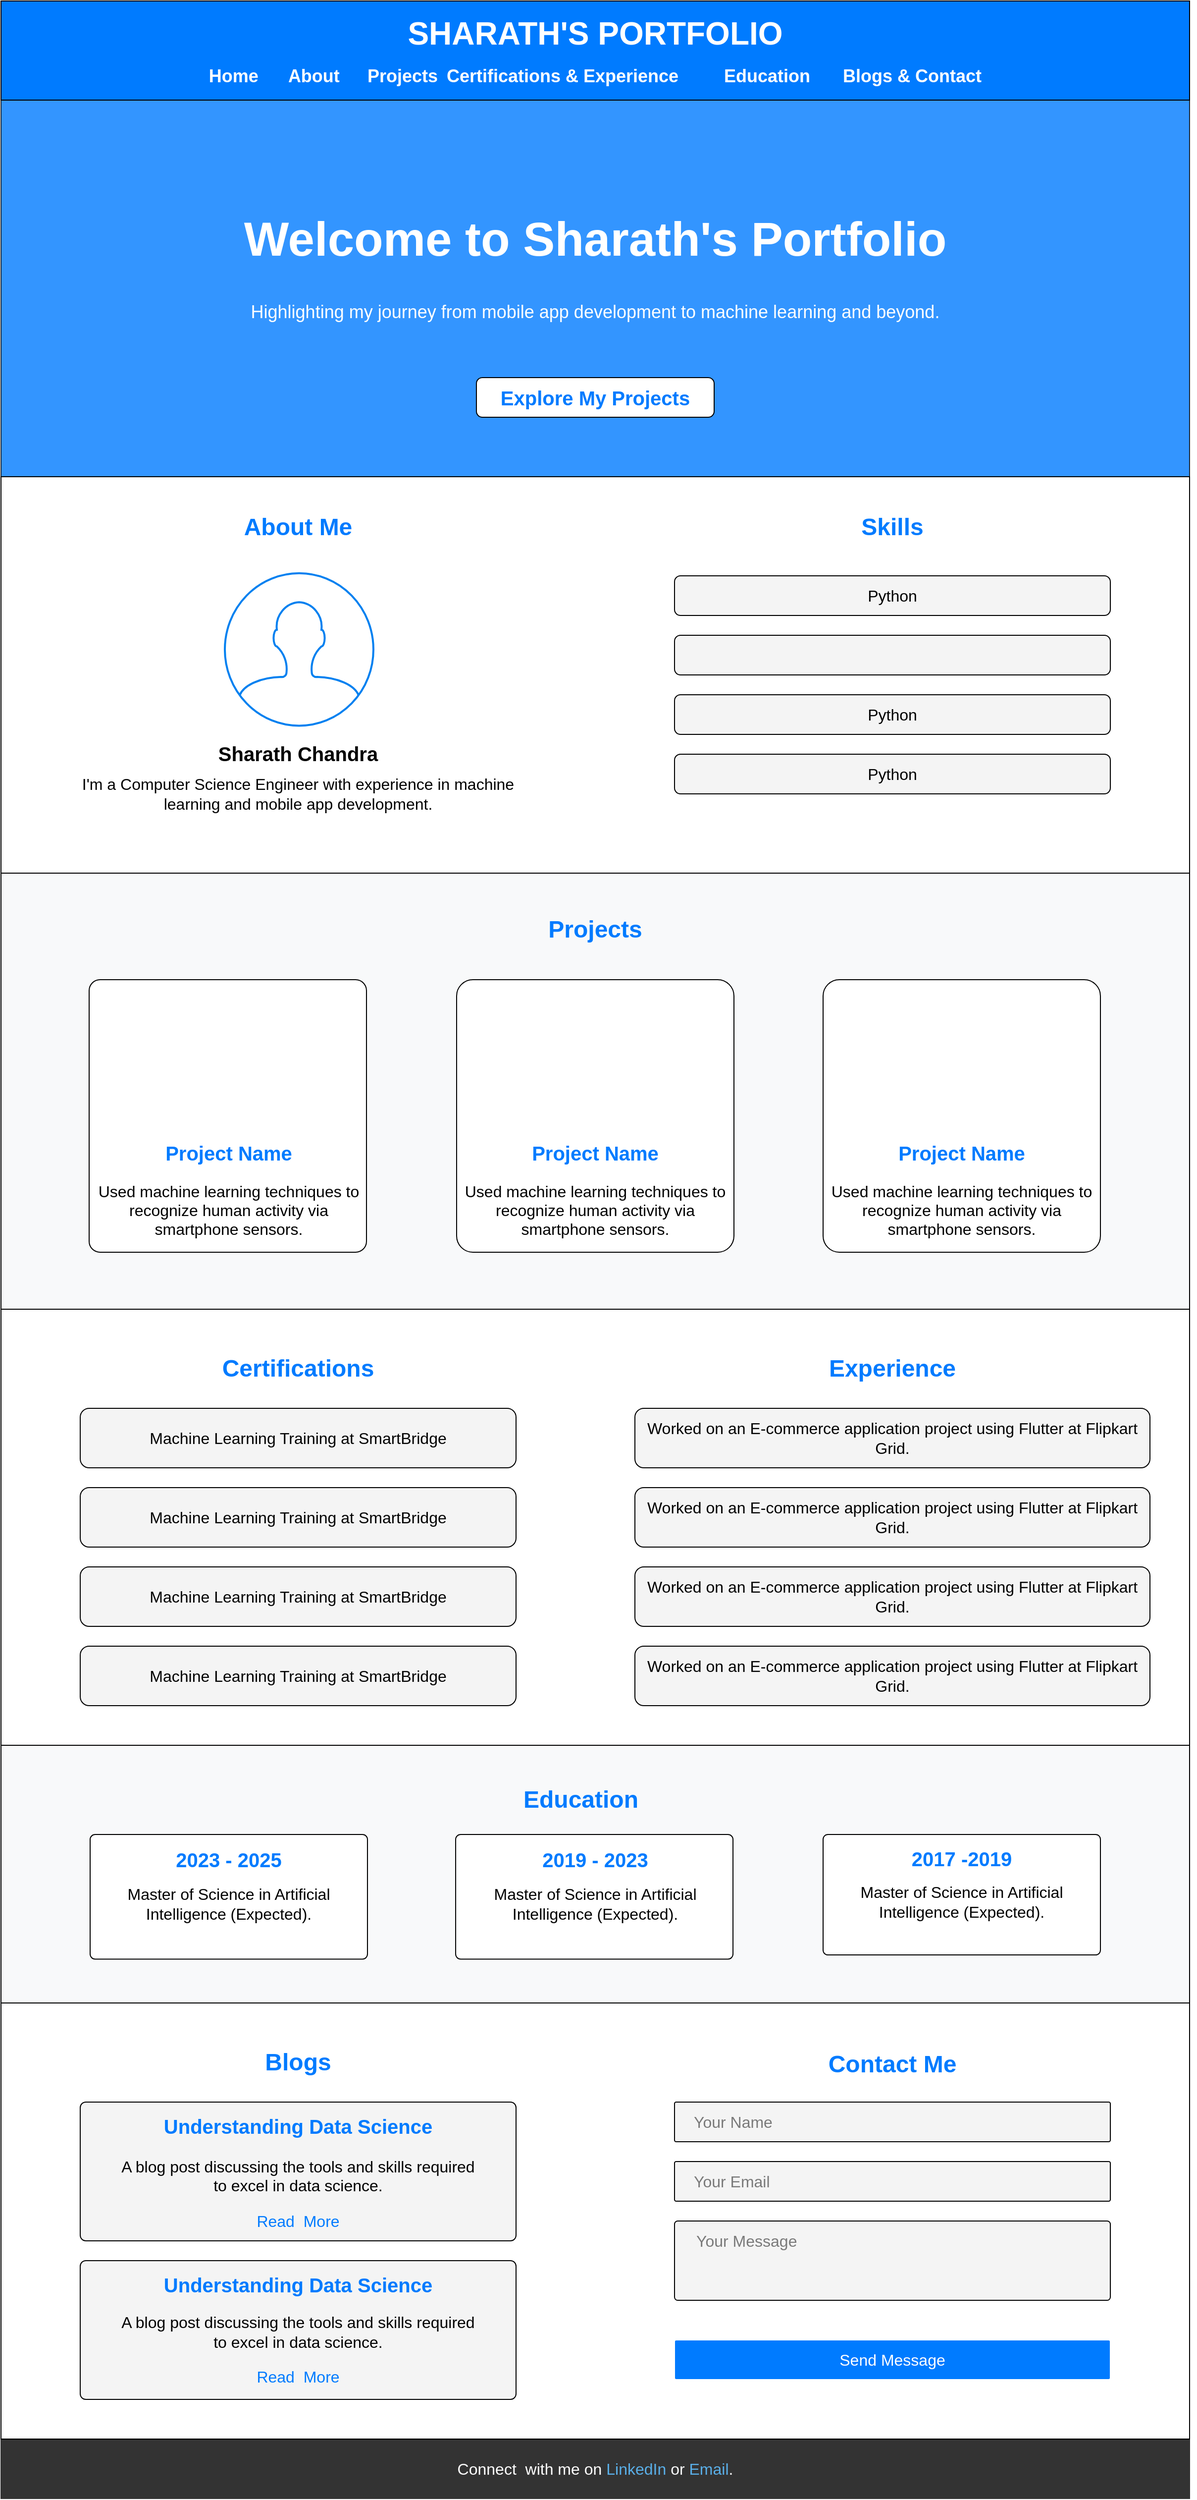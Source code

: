 <mxfile version="24.7.14">
  <diagram name="Page-1" id="jCGwE1LBPZgif49EneUD">
    <mxGraphModel dx="1224" dy="783" grid="0" gridSize="10" guides="1" tooltips="1" connect="1" arrows="1" fold="1" page="1" pageScale="1" pageWidth="1200" pageHeight="1920" math="0" shadow="0">
      <root>
        <mxCell id="0" />
        <mxCell id="1" parent="0" />
        <mxCell id="HLos1mIRZm7TwcqSez5J-84" value="" style="rounded=0;whiteSpace=wrap;html=1;strokeColor=#333333;fillColor=#333333;" vertex="1" parent="1">
          <mxGeometry y="2460" width="1200" height="60" as="geometry" />
        </mxCell>
        <mxCell id="HLos1mIRZm7TwcqSez5J-23" value="" style="rounded=0;whiteSpace=wrap;html=1;fillColor=#f8f9fa;" vertex="1" parent="1">
          <mxGeometry y="880" width="1200" height="440" as="geometry" />
        </mxCell>
        <mxCell id="HLos1mIRZm7TwcqSez5J-10" value="" style="rounded=0;whiteSpace=wrap;html=1;fillColor=#007BFF;opacity=80;" vertex="1" parent="1">
          <mxGeometry y="100" width="1200" height="380" as="geometry" />
        </mxCell>
        <mxCell id="nu3RnHburqwjy4xu8POM-5" value="&lt;p style=&quot;line-height: 50%;&quot;&gt;&lt;/p&gt;&lt;h1&gt;&lt;font color=&quot;#ffffff&quot; style=&quot;font-size: 48px;&quot;&gt;Welcome to Sharath&#39;s Portfolio&lt;/font&gt;&lt;/h1&gt;&lt;div style=&quot;line-height: 50%;&quot;&gt;&lt;font color=&quot;#ffffff&quot;&gt;&lt;br&gt;&lt;/font&gt;&lt;/div&gt;        &lt;p&gt;&lt;font color=&quot;#ffffff&quot; style=&quot;font-size: 18px;&quot;&gt;Highlighting my journey from mobile app development to machine learning and beyond.&lt;/font&gt;&lt;/p&gt;&lt;p&gt;&lt;font color=&quot;#ffffff&quot; style=&quot;font-size: 18px;&quot;&gt;&lt;br&gt;&lt;/font&gt;&lt;/p&gt;&lt;p&gt;&lt;font color=&quot;#ffffff&quot; style=&quot;font-size: 18px;&quot;&gt;&lt;br&gt;&lt;/font&gt;&lt;/p&gt;&lt;p&gt;&lt;/p&gt;" style="text;html=1;align=center;verticalAlign=middle;whiteSpace=wrap;rounded=0;" parent="1" vertex="1">
          <mxGeometry y="100" width="1200" height="400" as="geometry" />
        </mxCell>
        <mxCell id="HLos1mIRZm7TwcqSez5J-14" value="" style="rounded=0;whiteSpace=wrap;html=1;" vertex="1" parent="1">
          <mxGeometry y="480" width="1200" height="400" as="geometry" />
        </mxCell>
        <mxCell id="HLos1mIRZm7TwcqSez5J-13" value="" style="group" vertex="1" connectable="0" parent="1">
          <mxGeometry x="80" y="500" width="1040" height="320" as="geometry" />
        </mxCell>
        <mxCell id="HLos1mIRZm7TwcqSez5J-7" value="" style="rounded=1;whiteSpace=wrap;html=1;fillColor=#f4f4f4;" vertex="1" parent="HLos1mIRZm7TwcqSez5J-13">
          <mxGeometry x="600" y="260" width="440" height="40" as="geometry" />
        </mxCell>
        <mxCell id="Gbr0lDLeI2ae-f9VhBkv-12" value="&lt;font style=&quot;font-size: 16px;&quot;&gt;Python&lt;/font&gt;" style="text;html=1;align=center;verticalAlign=middle;whiteSpace=wrap;rounded=0;" parent="HLos1mIRZm7TwcqSez5J-13" vertex="1">
          <mxGeometry x="600" y="260" width="440" height="40" as="geometry" />
        </mxCell>
        <mxCell id="Gbr0lDLeI2ae-f9VhBkv-10" value="&lt;font style=&quot;font-size: 16px;&quot;&gt;Python&lt;/font&gt;" style="text;html=1;align=center;verticalAlign=middle;whiteSpace=wrap;rounded=0;" parent="HLos1mIRZm7TwcqSez5J-13" vertex="1">
          <mxGeometry x="600" y="140" width="440" height="40" as="geometry" />
        </mxCell>
        <mxCell id="HLos1mIRZm7TwcqSez5J-5" value="" style="rounded=1;whiteSpace=wrap;html=1;fillColor=#f4f4f4;" vertex="1" parent="HLos1mIRZm7TwcqSez5J-13">
          <mxGeometry x="600" y="140" width="440" height="40" as="geometry" />
        </mxCell>
        <mxCell id="HLos1mIRZm7TwcqSez5J-6" value="" style="rounded=1;whiteSpace=wrap;html=1;fillColor=#f4f4f4;" vertex="1" parent="HLos1mIRZm7TwcqSez5J-13">
          <mxGeometry x="600" y="200" width="440" height="40" as="geometry" />
        </mxCell>
        <mxCell id="Gbr0lDLeI2ae-f9VhBkv-11" value="&lt;font style=&quot;font-size: 16px;&quot;&gt;Python&lt;/font&gt;" style="text;html=1;align=center;verticalAlign=middle;whiteSpace=wrap;rounded=1;" parent="HLos1mIRZm7TwcqSez5J-13" vertex="1">
          <mxGeometry x="600" y="200" width="440" height="40" as="geometry" />
        </mxCell>
        <mxCell id="HLos1mIRZm7TwcqSez5J-3" value="" style="rounded=1;whiteSpace=wrap;html=1;fillColor=#f4f4f4;" vertex="1" parent="HLos1mIRZm7TwcqSez5J-13">
          <mxGeometry x="600" y="80" width="440" height="40" as="geometry" />
        </mxCell>
        <mxCell id="Gbr0lDLeI2ae-f9VhBkv-3" value="&lt;font style=&quot;font-size: 16px;&quot;&gt;Python&lt;/font&gt;" style="text;html=1;align=center;verticalAlign=middle;whiteSpace=wrap;rounded=1;labelBackgroundColor=none;labelBorderColor=none;" parent="HLos1mIRZm7TwcqSez5J-13" vertex="1">
          <mxGeometry x="600" y="80" width="440" height="40" as="geometry" />
        </mxCell>
        <mxCell id="nu3RnHburqwjy4xu8POM-11" value="" style="html=1;verticalLabelPosition=bottom;align=center;labelBackgroundColor=#ffffff;verticalAlign=top;strokeWidth=2;strokeColor=#0080F0;shadow=0;dashed=0;shape=mxgraph.ios7.icons.user;" parent="HLos1mIRZm7TwcqSez5J-13" vertex="1">
          <mxGeometry x="146" y="77.419" width="150" height="153.846" as="geometry" />
        </mxCell>
        <mxCell id="nu3RnHburqwjy4xu8POM-14" value="&lt;font color=&quot;#007bff&quot;&gt;&lt;b style=&quot;font-size: 24px;&quot;&gt;About Me&lt;br&gt;&lt;/b&gt;&lt;/font&gt;" style="text;html=1;align=center;verticalAlign=middle;whiteSpace=wrap;rounded=0;" parent="HLos1mIRZm7TwcqSez5J-13" vertex="1">
          <mxGeometry x="80" width="280" height="61.538" as="geometry" />
        </mxCell>
        <mxCell id="nu3RnHburqwjy4xu8POM-16" value="&lt;font style=&quot;font-size: 20px;&quot;&gt;&lt;b&gt;&lt;font style=&quot;font-size: 20px;&quot;&gt;Sharath Chandra&lt;/font&gt;&lt;/b&gt;&lt;/font&gt;" style="text;html=1;align=center;verticalAlign=middle;whiteSpace=wrap;rounded=0;" parent="HLos1mIRZm7TwcqSez5J-13" vertex="1">
          <mxGeometry x="80" y="240" width="280" height="38.71" as="geometry" />
        </mxCell>
        <mxCell id="nu3RnHburqwjy4xu8POM-18" value="&lt;font style=&quot;font-size: 16px;&quot;&gt;I&#39;m a Computer Science Engineer with experience in machine learning and mobile app development.&lt;/font&gt;" style="text;html=1;align=center;verticalAlign=middle;whiteSpace=wrap;rounded=0;" parent="HLos1mIRZm7TwcqSez5J-13" vertex="1">
          <mxGeometry y="280" width="440" height="40" as="geometry" />
        </mxCell>
        <mxCell id="Gbr0lDLeI2ae-f9VhBkv-1" value="&lt;font color=&quot;#007bff&quot; style=&quot;font-size: 24px;&quot;&gt;&lt;b&gt;Skills&lt;/b&gt;&lt;/font&gt;" style="text;html=1;align=center;verticalAlign=middle;whiteSpace=wrap;rounded=0;" parent="HLos1mIRZm7TwcqSez5J-13" vertex="1">
          <mxGeometry x="640" width="360" height="61.538" as="geometry" />
        </mxCell>
        <mxCell id="HLos1mIRZm7TwcqSez5J-9" value="" style="rounded=1;whiteSpace=wrap;html=1;" vertex="1" parent="1">
          <mxGeometry x="480" y="380" width="240" height="40" as="geometry" />
        </mxCell>
        <mxCell id="HLos1mIRZm7TwcqSez5J-8" value="" style="rounded=0;whiteSpace=wrap;html=1;fillColor=#007bff;fontColor=#ffffff;" vertex="1" parent="1">
          <mxGeometry width="1200" height="100" as="geometry" />
        </mxCell>
        <mxCell id="HLos1mIRZm7TwcqSez5J-33" value="" style="group" vertex="1" connectable="0" parent="1">
          <mxGeometry y="1800" width="1200" height="400" as="geometry" />
        </mxCell>
        <mxCell id="HLos1mIRZm7TwcqSez5J-60" value="" style="rounded=0;whiteSpace=wrap;html=1;fillColor=#f8f9fa;" vertex="1" parent="HLos1mIRZm7TwcqSez5J-33">
          <mxGeometry y="-40" width="1200" height="260" as="geometry" />
        </mxCell>
        <mxCell id="HLos1mIRZm7TwcqSez5J-34" value="" style="group;rounded=0;shadow=1;" vertex="1" connectable="0" parent="HLos1mIRZm7TwcqSez5J-33">
          <mxGeometry x="90" y="50" width="280" height="125.71" as="geometry" />
        </mxCell>
        <mxCell id="HLos1mIRZm7TwcqSez5J-35" value="" style="rounded=1;whiteSpace=wrap;html=1;glass=0;labelPadding=0;arcSize=4;" vertex="1" parent="HLos1mIRZm7TwcqSez5J-34">
          <mxGeometry width="280" height="125.71" as="geometry" />
        </mxCell>
        <mxCell id="Gbr0lDLeI2ae-f9VhBkv-74" value="&lt;font color=&quot;#007bff&quot;&gt;&lt;b style=&quot;font-size: 20px;&quot;&gt;&lt;font style=&quot;font-size: 20px;&quot;&gt;2023 - 2025&lt;br&gt;&lt;/font&gt;&lt;/b&gt;&lt;/font&gt;" style="text;html=1;align=center;verticalAlign=middle;whiteSpace=wrap;rounded=0;" parent="HLos1mIRZm7TwcqSez5J-34" vertex="1">
          <mxGeometry y="10" width="280" height="30" as="geometry" />
        </mxCell>
        <mxCell id="Gbr0lDLeI2ae-f9VhBkv-77" value="&lt;font style=&quot;font-size: 16px;&quot;&gt;Master of Science in Artificial Intelligence (Expected).&lt;/font&gt;" style="text;html=1;align=center;verticalAlign=middle;whiteSpace=wrap;rounded=0;" parent="HLos1mIRZm7TwcqSez5J-34" vertex="1">
          <mxGeometry y="30" width="280" height="80" as="geometry" />
        </mxCell>
        <mxCell id="Gbr0lDLeI2ae-f9VhBkv-70" value="&lt;font color=&quot;#007bff&quot; style=&quot;font-size: 24px;&quot;&gt;&lt;b&gt;Education&lt;/b&gt;&lt;/font&gt;" style="text;html=1;align=center;verticalAlign=middle;whiteSpace=wrap;rounded=0;" parent="HLos1mIRZm7TwcqSez5J-33" vertex="1">
          <mxGeometry width="1170.732" height="30.0" as="geometry" />
        </mxCell>
        <mxCell id="HLos1mIRZm7TwcqSez5J-39" value="" style="group;shadow=1;" vertex="1" connectable="0" parent="HLos1mIRZm7TwcqSez5J-33">
          <mxGeometry x="460" y="50.0" width="712.195" height="350" as="geometry" />
        </mxCell>
        <mxCell id="HLos1mIRZm7TwcqSez5J-40" value="" style="group;rounded=0;" vertex="1" connectable="0" parent="HLos1mIRZm7TwcqSez5J-39">
          <mxGeometry width="712.195" height="350" as="geometry" />
        </mxCell>
        <mxCell id="HLos1mIRZm7TwcqSez5J-41" value="" style="rounded=1;whiteSpace=wrap;html=1;glass=0;labelPadding=0;arcSize=4;" vertex="1" parent="HLos1mIRZm7TwcqSez5J-40">
          <mxGeometry x="-0.976" width="280" height="125.714" as="geometry" />
        </mxCell>
        <mxCell id="Gbr0lDLeI2ae-f9VhBkv-78" value="&lt;font style=&quot;font-size: 16px;&quot;&gt;Master of Science in Artificial Intelligence (Expected).&lt;/font&gt;" style="text;html=1;align=center;verticalAlign=middle;whiteSpace=wrap;rounded=0;" parent="HLos1mIRZm7TwcqSez5J-40" vertex="1">
          <mxGeometry y="30" width="280" height="80" as="geometry" />
        </mxCell>
        <mxCell id="Gbr0lDLeI2ae-f9VhBkv-75" value="&lt;font color=&quot;#007bff&quot;&gt;&lt;b style=&quot;font-size: 20px;&quot;&gt;&lt;font style=&quot;font-size: 20px;&quot;&gt;2019 - 2023&lt;br&gt;&lt;/font&gt;&lt;/b&gt;&lt;/font&gt;" style="text;html=1;align=center;verticalAlign=middle;whiteSpace=wrap;rounded=0;" parent="HLos1mIRZm7TwcqSez5J-40" vertex="1">
          <mxGeometry y="10" width="280" height="30" as="geometry" />
        </mxCell>
        <mxCell id="HLos1mIRZm7TwcqSez5J-44" value="" style="group;rounded=0;shadow=1;" vertex="1" connectable="0" parent="HLos1mIRZm7TwcqSez5J-33">
          <mxGeometry x="830" y="50" width="370.49" height="290" as="geometry" />
        </mxCell>
        <mxCell id="HLos1mIRZm7TwcqSez5J-45" value="" style="rounded=1;whiteSpace=wrap;html=1;glass=0;labelPadding=0;arcSize=4;" vertex="1" parent="HLos1mIRZm7TwcqSez5J-44">
          <mxGeometry width="280" height="121.524" as="geometry" />
        </mxCell>
        <mxCell id="Gbr0lDLeI2ae-f9VhBkv-79" value="&lt;font style=&quot;font-size: 16px;&quot;&gt;Master of Science in Artificial Intelligence (Expected).&lt;/font&gt;" style="text;html=1;align=center;verticalAlign=middle;whiteSpace=wrap;rounded=0;" parent="HLos1mIRZm7TwcqSez5J-44" vertex="1">
          <mxGeometry y="29" width="280" height="77.333" as="geometry" />
        </mxCell>
        <mxCell id="HLos1mIRZm7TwcqSez5J-46" value="&lt;font color=&quot;#007bff&quot;&gt;&lt;b style=&quot;font-size: 20px;&quot;&gt;&lt;font style=&quot;font-size: 20px;&quot;&gt;2017 -2019&lt;br&gt;&lt;/font&gt;&lt;/b&gt;&lt;/font&gt;" style="text;html=1;align=center;verticalAlign=middle;whiteSpace=wrap;rounded=0;" vertex="1" parent="HLos1mIRZm7TwcqSez5J-44">
          <mxGeometry y="9.667" width="280" height="29.0" as="geometry" />
        </mxCell>
        <mxCell id="nu3RnHburqwjy4xu8POM-3" value="&lt;div&gt;&lt;font size=&quot;1&quot;&gt;&lt;b style=&quot;font-size: 32px;&quot;&gt;SHARATH&#39;S PORTFOLIO&lt;/b&gt;&lt;/font&gt;&lt;/div&gt;&lt;div style=&quot;line-height: 50%;&quot;&gt;&lt;font size=&quot;1&quot;&gt;&lt;b style=&quot;font-size: 32px;&quot;&gt;&lt;br&gt;&lt;/b&gt;&lt;/font&gt;&lt;/div&gt;&lt;div style=&quot;font-size: 18px;&quot;&gt;&lt;font style=&quot;font-size: 18px;&quot;&gt;&lt;b style=&quot;&quot;&gt;Home &lt;span style=&quot;white-space: pre;&quot;&gt;&#x9;&lt;/span&gt;&lt;/b&gt;&lt;b&gt;About &lt;span style=&quot;white-space: pre;&quot;&gt;&#x9;&lt;/span&gt;Projects &lt;span style=&quot;white-space: pre;&quot;&gt;&#x9;&lt;/span&gt;Certifications &amp;amp; Experience &lt;span style=&quot;white-space: pre;&quot;&gt;&#x9;&lt;/span&gt;Education &lt;span style=&quot;white-space: pre;&quot;&gt;&#x9;&lt;/span&gt;Blogs &amp;amp; Contact&lt;br&gt;&lt;/b&gt;&lt;/font&gt;&lt;/div&gt;" style="text;html=1;align=center;verticalAlign=middle;whiteSpace=wrap;rounded=0;strokeColor=none;fontColor=#FFFFFF;" parent="1" vertex="1">
          <mxGeometry width="1200" height="100" as="geometry" />
        </mxCell>
        <mxCell id="HLos1mIRZm7TwcqSez5J-57" value="" style="group" vertex="1" connectable="0" parent="1">
          <mxGeometry y="2040" width="1200" height="390" as="geometry" />
        </mxCell>
        <mxCell id="HLos1mIRZm7TwcqSez5J-83" value="" style="rounded=0;whiteSpace=wrap;html=1;" vertex="1" parent="HLos1mIRZm7TwcqSez5J-57">
          <mxGeometry y="-20" width="1200" height="440" as="geometry" />
        </mxCell>
        <mxCell id="HLos1mIRZm7TwcqSez5J-51" value="" style="rounded=1;whiteSpace=wrap;html=1;fillColor=#f4f4f4;arcSize=4;" vertex="1" parent="HLos1mIRZm7TwcqSez5J-57">
          <mxGeometry x="80" y="240" width="440" height="140" as="geometry" />
        </mxCell>
        <mxCell id="HLos1mIRZm7TwcqSez5J-50" value="" style="rounded=1;whiteSpace=wrap;html=1;fillColor=#f4f4f4;arcSize=4;" vertex="1" parent="HLos1mIRZm7TwcqSez5J-57">
          <mxGeometry x="80" y="80" width="440" height="140" as="geometry" />
        </mxCell>
        <mxCell id="Gbr0lDLeI2ae-f9VhBkv-82" value="&lt;font color=&quot;#007bff&quot; style=&quot;font-size: 24px;&quot;&gt;&lt;b&gt;Blogs&lt;/b&gt;&lt;/font&gt;" style="text;html=1;align=center;verticalAlign=middle;whiteSpace=wrap;rounded=0;" parent="HLos1mIRZm7TwcqSez5J-57" vertex="1">
          <mxGeometry y="20" width="600" height="40" as="geometry" />
        </mxCell>
        <mxCell id="Gbr0lDLeI2ae-f9VhBkv-83" value="&lt;div style=&quot;font-size: 16px;&quot; class=&quot;blog-post&quot;&gt;&lt;br&gt;                &lt;h3&gt;&lt;font color=&quot;#007bff&quot; style=&quot;font-size: 20px;&quot;&gt;Understanding Data Science&lt;/font&gt;&lt;/h3&gt;                &lt;p&gt;&lt;font style=&quot;font-size: 16px;&quot;&gt;A blog post discussing the tools and skills required to excel in data science.&lt;/font&gt;&lt;/p&gt;&lt;p&gt;&lt;font color=&quot;#007bff&quot; style=&quot;font-size: 16px;&quot;&gt;Read&amp;nbsp; More&lt;br&gt;&lt;/font&gt;&lt;/p&gt;                            &lt;/div&gt;" style="text;html=1;align=center;verticalAlign=middle;whiteSpace=wrap;rounded=0;" parent="HLos1mIRZm7TwcqSez5J-57" vertex="1">
          <mxGeometry x="120" y="80" width="360" height="120" as="geometry" />
        </mxCell>
        <mxCell id="Gbr0lDLeI2ae-f9VhBkv-93" value="&lt;div style=&quot;font-size: 16px;&quot; class=&quot;blog-post&quot;&gt;&lt;br style=&quot;font-size: 16px;&quot;&gt;                &lt;h3 style=&quot;font-size: 16px;&quot;&gt;&lt;font color=&quot;#007bff&quot; style=&quot;font-size: 20px;&quot;&gt;Understanding Data Science&lt;/font&gt;&lt;/h3&gt;                &lt;p style=&quot;font-size: 16px;&quot;&gt;&lt;font style=&quot;font-size: 16px;&quot;&gt;A blog post discussing the tools and skills required to excel in data science.&lt;/font&gt;&lt;/p&gt;&lt;p style=&quot;font-size: 16px;&quot;&gt;&lt;font color=&quot;#007bff&quot; style=&quot;font-size: 16px;&quot;&gt;Read&amp;nbsp; More&lt;br style=&quot;font-size: 16px;&quot;&gt;&lt;/font&gt;&lt;/p&gt;                            &lt;/div&gt;" style="text;html=1;align=center;verticalAlign=middle;whiteSpace=wrap;rounded=0;fontSize=16;spacing=0;" parent="HLos1mIRZm7TwcqSez5J-57" vertex="1">
          <mxGeometry x="120" y="240" width="360" height="120" as="geometry" />
        </mxCell>
        <mxCell id="Gbr0lDLeI2ae-f9VhBkv-94" value="" style="group" parent="HLos1mIRZm7TwcqSez5J-57" vertex="1" connectable="0">
          <mxGeometry x="600" width="600" height="390" as="geometry" />
        </mxCell>
        <mxCell id="HLos1mIRZm7TwcqSez5J-56" value="" style="rounded=1;whiteSpace=wrap;html=1;fillColor=#007bff;arcSize=4;strokeColor=#FFFFFF;fontColor=#FFFFFF;" vertex="1" parent="Gbr0lDLeI2ae-f9VhBkv-94">
          <mxGeometry x="80" y="320" width="440" height="40" as="geometry" />
        </mxCell>
        <mxCell id="HLos1mIRZm7TwcqSez5J-55" value="" style="rounded=1;whiteSpace=wrap;html=1;fillColor=#f4f4f4;arcSize=4;" vertex="1" parent="Gbr0lDLeI2ae-f9VhBkv-94">
          <mxGeometry x="80" y="200" width="440" height="80" as="geometry" />
        </mxCell>
        <mxCell id="Gbr0lDLeI2ae-f9VhBkv-99" value="&amp;nbsp;&amp;nbsp;&amp;nbsp;&amp;nbsp;&amp;nbsp; &lt;font style=&quot;font-size: 16px;&quot;&gt;&lt;font color=&quot;#7a7a7a&quot;&gt;Your Message&lt;/font&gt;&lt;br&gt;&lt;/font&gt;" style="text;html=1;align=left;verticalAlign=middle;whiteSpace=wrap;rounded=0;" parent="Gbr0lDLeI2ae-f9VhBkv-94" vertex="1">
          <mxGeometry x="80" y="200" width="440" height="40" as="geometry" />
        </mxCell>
        <mxCell id="HLos1mIRZm7TwcqSez5J-54" value="" style="rounded=1;whiteSpace=wrap;html=1;fillColor=#f4f4f4;arcSize=4;" vertex="1" parent="Gbr0lDLeI2ae-f9VhBkv-94">
          <mxGeometry x="80" y="140" width="440" height="40" as="geometry" />
        </mxCell>
        <mxCell id="HLos1mIRZm7TwcqSez5J-52" value="" style="rounded=1;whiteSpace=wrap;html=1;fillColor=#f4f4f4;arcSize=4;" vertex="1" parent="Gbr0lDLeI2ae-f9VhBkv-94">
          <mxGeometry x="80" y="80" width="440" height="40" as="geometry" />
        </mxCell>
        <mxCell id="Gbr0lDLeI2ae-f9VhBkv-96" value="&lt;div style=&quot;font-size: 16px;&quot; align=&quot;left&quot;&gt;&lt;font style=&quot;font-size: 16px;&quot;&gt;&lt;font color=&quot;#7a7a7a&quot;&gt;&amp;nbsp;&amp;nbsp;&amp;nbsp; Your Name&lt;/font&gt;&lt;br&gt;&lt;/font&gt;&lt;/div&gt;" style="text;html=1;align=left;verticalAlign=middle;whiteSpace=wrap;rounded=0;" parent="Gbr0lDLeI2ae-f9VhBkv-94" vertex="1">
          <mxGeometry x="80" y="80" width="440" height="40" as="geometry" />
        </mxCell>
        <mxCell id="Gbr0lDLeI2ae-f9VhBkv-95" value="&lt;font color=&quot;#007bff&quot; style=&quot;font-size: 24px;&quot;&gt;&lt;b&gt;Contact Me&lt;/b&gt;&lt;br&gt;&lt;/font&gt;" style="text;html=1;align=center;verticalAlign=middle;whiteSpace=wrap;rounded=0;" parent="Gbr0lDLeI2ae-f9VhBkv-94" vertex="1">
          <mxGeometry y="20" width="600" height="43.333" as="geometry" />
        </mxCell>
        <mxCell id="Gbr0lDLeI2ae-f9VhBkv-97" value="&lt;div style=&quot;font-size: 16px;&quot; align=&quot;left&quot;&gt;&lt;font color=&quot;#7a7a7a&quot; style=&quot;font-size: 16px;&quot;&gt;&amp;nbsp;&amp;nbsp;&amp;nbsp; Your Email&lt;/font&gt;&lt;/div&gt;" style="text;html=1;align=left;verticalAlign=middle;whiteSpace=wrap;rounded=0;" parent="Gbr0lDLeI2ae-f9VhBkv-94" vertex="1">
          <mxGeometry x="80" y="140" width="440" height="40" as="geometry" />
        </mxCell>
        <mxCell id="Gbr0lDLeI2ae-f9VhBkv-100" value="&lt;font color=&quot;#ffffff&quot; style=&quot;font-size: 16px;&quot;&gt;Send Message&lt;br&gt;&lt;/font&gt;" style="text;html=1;align=center;verticalAlign=middle;whiteSpace=wrap;rounded=0;" parent="Gbr0lDLeI2ae-f9VhBkv-94" vertex="1">
          <mxGeometry x="80" y="320" width="440" height="40" as="geometry" />
        </mxCell>
        <mxCell id="nu3RnHburqwjy4xu8POM-6" value="&lt;b&gt;&lt;font style=&quot;font-size: 20px;&quot;&gt;Explore My Projects&lt;/font&gt;&lt;/b&gt;" style="text;html=1;align=center;verticalAlign=middle;whiteSpace=wrap;rounded=0;fontColor=#007bff;" parent="1" vertex="1">
          <mxGeometry x="480" y="380" width="240" height="40" as="geometry" />
        </mxCell>
        <mxCell id="Gbr0lDLeI2ae-f9VhBkv-68" value="" style="group" parent="1" vertex="1" connectable="0">
          <mxGeometry y="920" width="1200" height="360" as="geometry" />
        </mxCell>
        <mxCell id="HLos1mIRZm7TwcqSez5J-17" value="" style="group" vertex="1" connectable="0" parent="Gbr0lDLeI2ae-f9VhBkv-68">
          <mxGeometry x="460" y="67.5" width="280" height="275" as="geometry" />
        </mxCell>
        <mxCell id="HLos1mIRZm7TwcqSez5J-11" value="" style="rounded=1;whiteSpace=wrap;html=1;arcSize=6;" vertex="1" parent="HLos1mIRZm7TwcqSez5J-17">
          <mxGeometry width="280" height="275" as="geometry" />
        </mxCell>
        <mxCell id="Gbr0lDLeI2ae-f9VhBkv-19" value="" style="shape=image;html=1;verticalAlign=top;verticalLabelPosition=bottom;labelBackgroundColor=#ffffff;imageAspect=0;aspect=fixed;image=https://cdn2.iconfinder.com/data/icons/crystalproject/128x128/mimetypes/image.png" parent="HLos1mIRZm7TwcqSez5J-17" vertex="1">
          <mxGeometry x="65" width="150" height="150" as="geometry" />
        </mxCell>
        <mxCell id="Gbr0lDLeI2ae-f9VhBkv-23" value="&lt;font color=&quot;#007bff&quot; style=&quot;font-size: 20px;&quot;&gt;&lt;b&gt;Project Name&lt;br&gt;&lt;/b&gt;&lt;/font&gt;" style="text;html=1;align=center;verticalAlign=middle;whiteSpace=wrap;rounded=0;" parent="HLos1mIRZm7TwcqSez5J-17" vertex="1">
          <mxGeometry x="40" y="157.5" width="200" height="33.75" as="geometry" />
        </mxCell>
        <mxCell id="Gbr0lDLeI2ae-f9VhBkv-28" value="&lt;font style=&quot;font-size: 16px;&quot;&gt;Used machine learning techniques to recognize human activity via smartphone sensors.&lt;/font&gt;" style="text;html=1;align=center;verticalAlign=middle;whiteSpace=wrap;rounded=0;" parent="HLos1mIRZm7TwcqSez5J-17" vertex="1">
          <mxGeometry y="202.5" width="280" height="60" as="geometry" />
        </mxCell>
        <mxCell id="HLos1mIRZm7TwcqSez5J-16" value="" style="group;rounded=0;" vertex="1" connectable="0" parent="Gbr0lDLeI2ae-f9VhBkv-68">
          <mxGeometry x="90" y="67.5" width="280" height="262.5" as="geometry" />
        </mxCell>
        <mxCell id="HLos1mIRZm7TwcqSez5J-15" value="" style="rounded=1;whiteSpace=wrap;html=1;glass=0;labelPadding=0;arcSize=4;" vertex="1" parent="HLos1mIRZm7TwcqSez5J-16">
          <mxGeometry x="-1" width="280" height="275" as="geometry" />
        </mxCell>
        <mxCell id="Gbr0lDLeI2ae-f9VhBkv-17" value="" style="shape=image;html=1;verticalAlign=top;verticalLabelPosition=bottom;labelBackgroundColor=#ffffff;imageAspect=0;aspect=fixed;image=https://cdn2.iconfinder.com/data/icons/crystalproject/128x128/mimetypes/image.png" parent="HLos1mIRZm7TwcqSez5J-16" vertex="1">
          <mxGeometry x="64" width="150" height="150" as="geometry" />
        </mxCell>
        <mxCell id="Gbr0lDLeI2ae-f9VhBkv-22" value="&lt;font color=&quot;#007bff&quot; style=&quot;font-size: 20px;&quot;&gt;&lt;b&gt;Project Name&lt;br&gt;&lt;/b&gt;&lt;/font&gt;" style="text;html=1;align=center;verticalAlign=middle;whiteSpace=wrap;rounded=0;" parent="HLos1mIRZm7TwcqSez5J-16" vertex="1">
          <mxGeometry x="40" y="157.5" width="200" height="33.75" as="geometry" />
        </mxCell>
        <mxCell id="Gbr0lDLeI2ae-f9VhBkv-27" value="&lt;font style=&quot;font-size: 16px;&quot;&gt;Used machine learning techniques to recognize human activity via smartphone sensors.&lt;/font&gt;" style="text;html=1;align=center;verticalAlign=middle;whiteSpace=wrap;rounded=0;" parent="HLos1mIRZm7TwcqSez5J-16" vertex="1">
          <mxGeometry y="202.5" width="280" height="60" as="geometry" />
        </mxCell>
        <mxCell id="Gbr0lDLeI2ae-f9VhBkv-13" value="&lt;font color=&quot;#007bff&quot; style=&quot;font-size: 24px;&quot;&gt;&lt;b&gt;Projects&lt;/b&gt;&lt;/font&gt;" style="text;html=1;align=center;verticalAlign=middle;whiteSpace=wrap;rounded=0;" parent="Gbr0lDLeI2ae-f9VhBkv-68" vertex="1">
          <mxGeometry width="1200" height="33.75" as="geometry" />
        </mxCell>
        <mxCell id="HLos1mIRZm7TwcqSez5J-19" value="" style="group" vertex="1" connectable="0" parent="Gbr0lDLeI2ae-f9VhBkv-68">
          <mxGeometry x="830" y="67.5" width="280" height="275" as="geometry" />
        </mxCell>
        <mxCell id="HLos1mIRZm7TwcqSez5J-21" value="" style="rounded=1;whiteSpace=wrap;html=1;arcSize=6;" vertex="1" parent="HLos1mIRZm7TwcqSez5J-19">
          <mxGeometry width="280" height="275" as="geometry" />
        </mxCell>
        <mxCell id="Gbr0lDLeI2ae-f9VhBkv-21" value="" style="shape=image;html=1;verticalAlign=top;verticalLabelPosition=bottom;labelBackgroundColor=#ffffff;imageAspect=0;aspect=fixed;image=https://cdn2.iconfinder.com/data/icons/crystalproject/128x128/mimetypes/image.png" parent="HLos1mIRZm7TwcqSez5J-19" vertex="1">
          <mxGeometry x="65" width="150" height="150" as="geometry" />
        </mxCell>
        <mxCell id="Gbr0lDLeI2ae-f9VhBkv-24" value="&lt;font color=&quot;#007bff&quot; style=&quot;font-size: 20px;&quot;&gt;&lt;b&gt;Project Name&lt;br&gt;&lt;/b&gt;&lt;/font&gt;" style="text;html=1;align=center;verticalAlign=middle;whiteSpace=wrap;rounded=0;" parent="HLos1mIRZm7TwcqSez5J-19" vertex="1">
          <mxGeometry x="40" y="157.5" width="200" height="33.75" as="geometry" />
        </mxCell>
        <mxCell id="Gbr0lDLeI2ae-f9VhBkv-29" value="&lt;font style=&quot;font-size: 16px;&quot;&gt;Used machine learning techniques to recognize human activity via smartphone sensors.&lt;/font&gt;" style="text;html=1;align=center;verticalAlign=middle;whiteSpace=wrap;rounded=0;" parent="HLos1mIRZm7TwcqSez5J-19" vertex="1">
          <mxGeometry y="202.5" width="280" height="60" as="geometry" />
        </mxCell>
        <mxCell id="Gbr0lDLeI2ae-f9VhBkv-101" value="&lt;font style=&quot;font-size: 16px;&quot;&gt;&lt;font color=&quot;#ffffff&quot;&gt;Connect&lt;/font&gt;&amp;nbsp; &lt;font color=&quot;#ffffff&quot;&gt;with me on&lt;/font&gt; &lt;font color=&quot;#5aafe8&quot;&gt;LinkedIn&lt;/font&gt; &lt;font color=&quot;#f8f9fa&quot;&gt;or &lt;/font&gt;&lt;font color=&quot;#5aafe8&quot;&gt;Email&lt;font color=&quot;#ffffff&quot;&gt;.&lt;/font&gt;&lt;/font&gt;&lt;/font&gt;" style="text;html=1;align=center;verticalAlign=middle;whiteSpace=wrap;rounded=0;" parent="1" vertex="1">
          <mxGeometry y="2460" width="1200" height="60" as="geometry" />
        </mxCell>
        <mxCell id="HLos1mIRZm7TwcqSez5J-20" value="" style="group" vertex="1" connectable="0" parent="1">
          <mxGeometry y="1360" width="1200" height="540" as="geometry" />
        </mxCell>
        <mxCell id="Gbr0lDLeI2ae-f9VhBkv-61" value="" style="group" parent="HLos1mIRZm7TwcqSez5J-20" vertex="1" connectable="0">
          <mxGeometry width="600" height="360" as="geometry" />
        </mxCell>
        <mxCell id="HLos1mIRZm7TwcqSez5J-59" value="" style="rounded=0;whiteSpace=wrap;html=1;" vertex="1" parent="Gbr0lDLeI2ae-f9VhBkv-61">
          <mxGeometry y="-40" width="1200" height="440" as="geometry" />
        </mxCell>
        <mxCell id="HLos1mIRZm7TwcqSez5J-25" value="" style="rounded=1;whiteSpace=wrap;html=1;fillColor=#f4f4f4;" vertex="1" parent="Gbr0lDLeI2ae-f9VhBkv-61">
          <mxGeometry x="80" y="60" width="440" height="60" as="geometry" />
        </mxCell>
        <mxCell id="Gbr0lDLeI2ae-f9VhBkv-56" value="&lt;font style=&quot;font-size: 16px;&quot;&gt;Machine Learning Training at SmartBridge&lt;/font&gt;" style="text;html=1;align=center;verticalAlign=middle;whiteSpace=wrap;rounded=0;" parent="Gbr0lDLeI2ae-f9VhBkv-61" vertex="1">
          <mxGeometry x="80" y="60" width="440" height="60" as="geometry" />
        </mxCell>
        <mxCell id="HLos1mIRZm7TwcqSez5J-28" value="" style="rounded=1;whiteSpace=wrap;html=1;fillColor=#f4f4f4;" vertex="1" parent="Gbr0lDLeI2ae-f9VhBkv-61">
          <mxGeometry x="80" y="300" width="440" height="60" as="geometry" />
        </mxCell>
        <mxCell id="HLos1mIRZm7TwcqSez5J-27" value="" style="rounded=1;whiteSpace=wrap;html=1;fillColor=#f4f4f4;" vertex="1" parent="Gbr0lDLeI2ae-f9VhBkv-61">
          <mxGeometry x="80" y="220" width="440" height="60" as="geometry" />
        </mxCell>
        <mxCell id="HLos1mIRZm7TwcqSez5J-26" value="" style="rounded=1;whiteSpace=wrap;html=1;fillColor=#f4f4f4;" vertex="1" parent="Gbr0lDLeI2ae-f9VhBkv-61">
          <mxGeometry x="80" y="140" width="440" height="60" as="geometry" />
        </mxCell>
        <mxCell id="Gbr0lDLeI2ae-f9VhBkv-55" value="&lt;font color=&quot;#007bff&quot; style=&quot;font-size: 24px;&quot;&gt;&lt;b&gt;Certifications&lt;/b&gt;&lt;br&gt;&lt;/font&gt;" style="text;html=1;align=center;verticalAlign=middle;whiteSpace=wrap;rounded=0;" parent="Gbr0lDLeI2ae-f9VhBkv-61" vertex="1">
          <mxGeometry width="600" height="40" as="geometry" />
        </mxCell>
        <mxCell id="Gbr0lDLeI2ae-f9VhBkv-57" value="&lt;font style=&quot;font-size: 16px;&quot;&gt;Machine Learning Training at SmartBridge&lt;/font&gt;" style="text;html=1;align=center;verticalAlign=middle;whiteSpace=wrap;rounded=0;" parent="Gbr0lDLeI2ae-f9VhBkv-61" vertex="1">
          <mxGeometry x="80" y="140" width="440" height="60" as="geometry" />
        </mxCell>
        <mxCell id="Gbr0lDLeI2ae-f9VhBkv-58" value="&lt;font style=&quot;font-size: 16px;&quot;&gt;Machine Learning Training at SmartBridge&lt;/font&gt;" style="text;html=1;align=center;verticalAlign=middle;whiteSpace=wrap;rounded=0;" parent="Gbr0lDLeI2ae-f9VhBkv-61" vertex="1">
          <mxGeometry x="80" y="300" width="440" height="60" as="geometry" />
        </mxCell>
        <mxCell id="Gbr0lDLeI2ae-f9VhBkv-59" value="&lt;font style=&quot;font-size: 16px;&quot;&gt;Machine Learning Training at SmartBridge&lt;/font&gt;" style="text;html=1;align=center;verticalAlign=middle;whiteSpace=wrap;rounded=0;" parent="Gbr0lDLeI2ae-f9VhBkv-61" vertex="1">
          <mxGeometry x="80" y="220" width="440" height="60" as="geometry" />
        </mxCell>
        <mxCell id="Gbr0lDLeI2ae-f9VhBkv-62" value="" style="group" parent="HLos1mIRZm7TwcqSez5J-20" vertex="1" connectable="0">
          <mxGeometry x="600" width="600" height="360" as="geometry" />
        </mxCell>
        <mxCell id="HLos1mIRZm7TwcqSez5J-32" value="" style="rounded=1;whiteSpace=wrap;html=1;fillColor=#f4f4f4;" vertex="1" parent="Gbr0lDLeI2ae-f9VhBkv-62">
          <mxGeometry x="40" y="300" width="520" height="60" as="geometry" />
        </mxCell>
        <mxCell id="HLos1mIRZm7TwcqSez5J-31" value="" style="rounded=1;whiteSpace=wrap;html=1;fillColor=#f4f4f4;" vertex="1" parent="Gbr0lDLeI2ae-f9VhBkv-62">
          <mxGeometry x="40" y="220" width="520" height="60" as="geometry" />
        </mxCell>
        <mxCell id="HLos1mIRZm7TwcqSez5J-30" value="" style="rounded=1;whiteSpace=wrap;html=1;fillColor=#f4f4f4;" vertex="1" parent="Gbr0lDLeI2ae-f9VhBkv-62">
          <mxGeometry x="40" y="140" width="520" height="60" as="geometry" />
        </mxCell>
        <mxCell id="HLos1mIRZm7TwcqSez5J-29" value="" style="rounded=1;whiteSpace=wrap;html=1;fillColor=#f4f4f4;" vertex="1" parent="Gbr0lDLeI2ae-f9VhBkv-62">
          <mxGeometry x="40" y="60" width="520" height="60" as="geometry" />
        </mxCell>
        <mxCell id="Gbr0lDLeI2ae-f9VhBkv-63" value="&lt;font color=&quot;#007bff&quot; style=&quot;font-size: 24px;&quot;&gt;&lt;b&gt;Experience&lt;br&gt;&lt;/b&gt;&lt;/font&gt;" style="text;html=1;align=center;verticalAlign=middle;whiteSpace=wrap;rounded=0;" parent="Gbr0lDLeI2ae-f9VhBkv-62" vertex="1">
          <mxGeometry width="600" height="40" as="geometry" />
        </mxCell>
        <mxCell id="Gbr0lDLeI2ae-f9VhBkv-64" value="&lt;font style=&quot;font-size: 16px;&quot;&gt;Worked on an E-commerce application project using Flutter at Flipkart Grid.&lt;/font&gt;" style="text;html=1;align=center;verticalAlign=middle;whiteSpace=wrap;rounded=0;" parent="Gbr0lDLeI2ae-f9VhBkv-62" vertex="1">
          <mxGeometry x="40" y="60" width="520" height="60" as="geometry" />
        </mxCell>
        <mxCell id="Gbr0lDLeI2ae-f9VhBkv-65" value="&lt;font style=&quot;font-size: 16px;&quot;&gt;Worked on an E-commerce application project using Flutter at Flipkart Grid.&lt;/font&gt;" style="text;html=1;align=center;verticalAlign=middle;whiteSpace=wrap;rounded=0;" parent="Gbr0lDLeI2ae-f9VhBkv-62" vertex="1">
          <mxGeometry x="40" y="140" width="520" height="60" as="geometry" />
        </mxCell>
        <mxCell id="Gbr0lDLeI2ae-f9VhBkv-66" value="&lt;font style=&quot;font-size: 16px;&quot;&gt;Worked on an E-commerce application project using Flutter at Flipkart Grid.&lt;/font&gt;" style="text;html=1;align=center;verticalAlign=middle;whiteSpace=wrap;rounded=0;" parent="Gbr0lDLeI2ae-f9VhBkv-62" vertex="1">
          <mxGeometry x="40" y="300" width="520" height="60" as="geometry" />
        </mxCell>
        <mxCell id="Gbr0lDLeI2ae-f9VhBkv-67" value="&lt;font style=&quot;font-size: 16px;&quot;&gt;Worked on an E-commerce application project using Flutter at Flipkart Grid.&lt;/font&gt;" style="text;html=1;align=center;verticalAlign=middle;whiteSpace=wrap;rounded=0;" parent="Gbr0lDLeI2ae-f9VhBkv-62" vertex="1">
          <mxGeometry x="40" y="220" width="520" height="60" as="geometry" />
        </mxCell>
      </root>
    </mxGraphModel>
  </diagram>
</mxfile>
